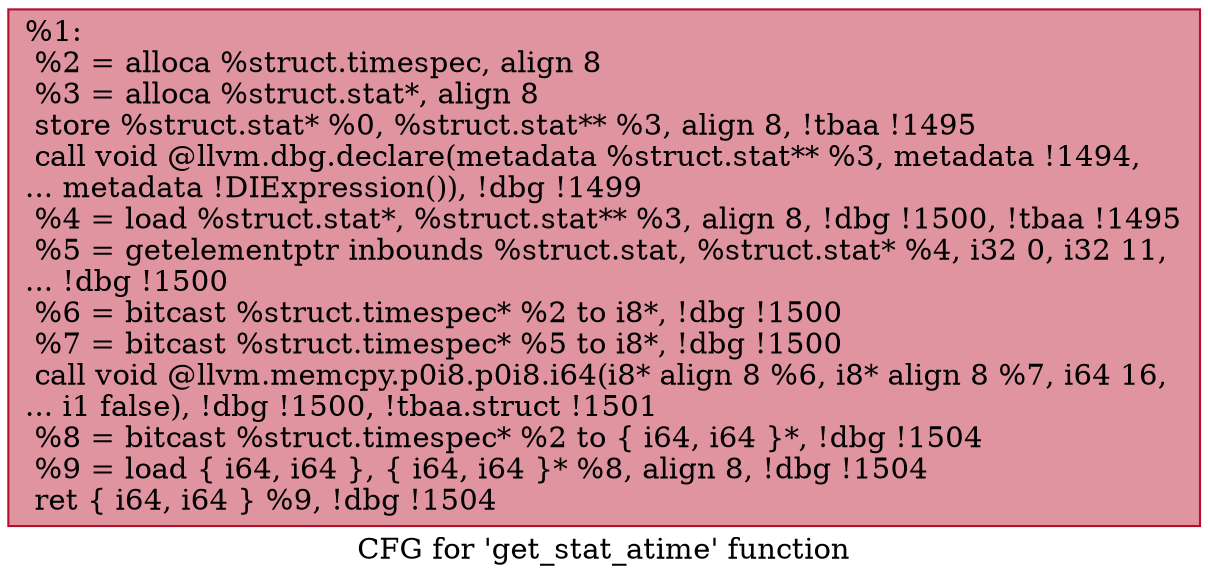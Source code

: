 digraph "CFG for 'get_stat_atime' function" {
	label="CFG for 'get_stat_atime' function";

	Node0x1154db0 [shape=record,color="#b70d28ff", style=filled, fillcolor="#b70d2870",label="{%1:\l  %2 = alloca %struct.timespec, align 8\l  %3 = alloca %struct.stat*, align 8\l  store %struct.stat* %0, %struct.stat** %3, align 8, !tbaa !1495\l  call void @llvm.dbg.declare(metadata %struct.stat** %3, metadata !1494,\l... metadata !DIExpression()), !dbg !1499\l  %4 = load %struct.stat*, %struct.stat** %3, align 8, !dbg !1500, !tbaa !1495\l  %5 = getelementptr inbounds %struct.stat, %struct.stat* %4, i32 0, i32 11,\l... !dbg !1500\l  %6 = bitcast %struct.timespec* %2 to i8*, !dbg !1500\l  %7 = bitcast %struct.timespec* %5 to i8*, !dbg !1500\l  call void @llvm.memcpy.p0i8.p0i8.i64(i8* align 8 %6, i8* align 8 %7, i64 16,\l... i1 false), !dbg !1500, !tbaa.struct !1501\l  %8 = bitcast %struct.timespec* %2 to \{ i64, i64 \}*, !dbg !1504\l  %9 = load \{ i64, i64 \}, \{ i64, i64 \}* %8, align 8, !dbg !1504\l  ret \{ i64, i64 \} %9, !dbg !1504\l}"];
}
